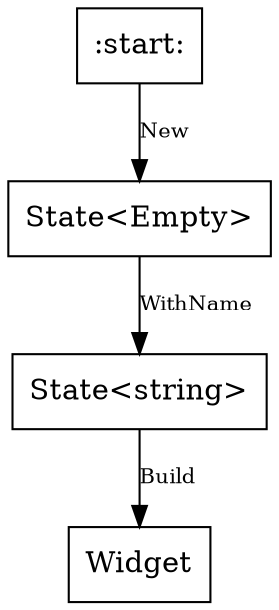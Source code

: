 digraph {
	node [shape=rect];
	edge [fontsize=10];
	":start:";
	"State<Empty>";
	"State<string>";
	"Widget";

	":start:" -> "State<Empty>" [label="New"];
	"State<Empty>" -> "State<string>" [label="WithName"];
	"State<string>" -> "Widget" [label="Build"];
}

